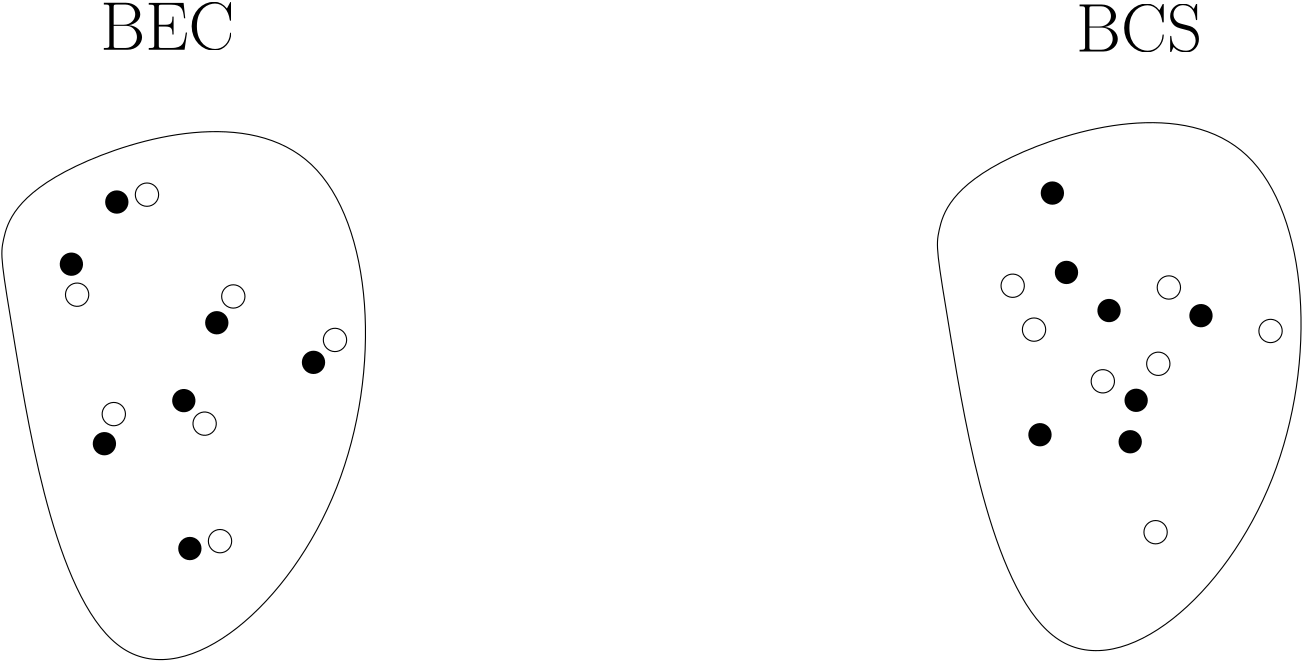 <?xml version="1.0"?>
<!DOCTYPE ipe SYSTEM "ipe.dtd">
<ipe version="70005" creator="Ipe 7.0.13">
<info created="D:20111209125952" modified="D:20111209125952"/>
<ipestyle name="basic">
<symbol name="arrow/arc(spx)">
<path stroke="sym-stroke" fill="sym-stroke" pen="sym-pen">
0 0 m
-1 0.333 l
-1 -0.333 l
h
</path>
</symbol>
<symbol name="arrow/farc(spx)">
<path stroke="sym-stroke" fill="white" pen="sym-pen">
0 0 m
-1 0.333 l
-1 -0.333 l
h
</path>
</symbol>
<symbol name="mark/circle(sx)" transformations="translations">
<path fill="sym-stroke">
0.6 0 0 0.6 0 0 e
0.4 0 0 0.4 0 0 e
</path>
</symbol>
<symbol name="mark/disk(sx)" transformations="translations">
<path fill="sym-stroke">
0.6 0 0 0.6 0 0 e
</path>
</symbol>
<symbol name="mark/fdisk(sfx)" transformations="translations">
<group>
<path fill="sym-fill">
0.5 0 0 0.5 0 0 e
</path>
<path fill="sym-stroke" fillrule="eofill">
0.6 0 0 0.6 0 0 e
0.4 0 0 0.4 0 0 e
</path>
</group>
</symbol>
<symbol name="mark/box(sx)" transformations="translations">
<path fill="sym-stroke" fillrule="eofill">
-0.6 -0.6 m
0.6 -0.6 l
0.6 0.6 l
-0.6 0.6 l
h
-0.4 -0.4 m
0.4 -0.4 l
0.4 0.4 l
-0.4 0.4 l
h
</path>
</symbol>
<symbol name="mark/square(sx)" transformations="translations">
<path fill="sym-stroke">
-0.6 -0.6 m
0.6 -0.6 l
0.6 0.6 l
-0.6 0.6 l
h
</path>
</symbol>
<symbol name="mark/fsquare(sfx)" transformations="translations">
<group>
<path fill="sym-fill">
-0.5 -0.5 m
0.5 -0.5 l
0.5 0.5 l
-0.5 0.5 l
h
</path>
<path fill="sym-stroke" fillrule="eofill">
-0.6 -0.6 m
0.6 -0.6 l
0.6 0.6 l
-0.6 0.6 l
h
-0.4 -0.4 m
0.4 -0.4 l
0.4 0.4 l
-0.4 0.4 l
h
</path>
</group>
</symbol>
<symbol name="mark/cross(sx)" transformations="translations">
<group>
<path fill="sym-stroke">
-0.43 -0.57 m
0.57 0.43 l
0.43 0.57 l
-0.57 -0.43 l
h
</path>
<path fill="sym-stroke">
-0.43 0.57 m
0.57 -0.43 l
0.43 -0.57 l
-0.57 0.43 l
h
</path>
</group>
</symbol>
<symbol name="arrow/fnormal(spx)">
<path stroke="sym-stroke" fill="white" pen="sym-pen">
0 0 m
-1 0.333 l
-1 -0.333 l
h
</path>
</symbol>
<symbol name="arrow/pointed(spx)">
<path stroke="sym-stroke" fill="sym-stroke" pen="sym-pen">
0 0 m
-1 0.333 l
-0.8 0 l
-1 -0.333 l
h
</path>
</symbol>
<symbol name="arrow/fpointed(spx)">
<path stroke="sym-stroke" fill="white" pen="sym-pen">
0 0 m
-1 0.333 l
-0.8 0 l
-1 -0.333 l
h
</path>
</symbol>
<symbol name="arrow/linear(spx)">
<path stroke="sym-stroke" pen="sym-pen">
-1 0.333 m
0 0 l
-1 -0.333 l
</path>
</symbol>
<symbol name="arrow/fdouble(spx)">
<path stroke="sym-stroke" fill="white" pen="sym-pen">
0 0 m
-1 0.333 l
-1 -0.333 l
h
-1 0 m
-2 0.333 l
-2 -0.333 l
h
</path>
</symbol>
<symbol name="arrow/double(spx)">
<path stroke="sym-stroke" fill="sym-stroke" pen="sym-pen">
0 0 m
-1 0.333 l
-1 -0.333 l
h
-1 0 m
-2 0.333 l
-2 -0.333 l
h
</path>
</symbol>
<pen name="heavier" value="0.8"/>
<pen name="fat" value="1.2"/>
<pen name="ultrafat" value="2"/>
<symbolsize name="large" value="5"/>
<symbolsize name="small" value="2"/>
<symbolsize name="tiny" value="1.1"/>
<arrowsize name="large" value="10"/>
<arrowsize name="small" value="5"/>
<arrowsize name="tiny" value="3"/>
<color name="red" value="1 0 0"/>
<color name="green" value="0 1 0"/>
<color name="blue" value="0 0 1"/>
<color name="yellow" value="1 1 0"/>
<color name="orange" value="1 0.647 0"/>
<color name="gold" value="1 0.843 0"/>
<color name="purple" value="0.627 0.125 0.941"/>
<color name="gray" value="0.745"/>
<color name="brown" value="0.647 0.165 0.165"/>
<color name="navy" value="0 0 0.502"/>
<color name="pink" value="1 0.753 0.796"/>
<color name="seagreen" value="0.18 0.545 0.341"/>
<color name="turquoise" value="0.251 0.878 0.816"/>
<color name="violet" value="0.933 0.51 0.933"/>
<color name="darkblue" value="0 0 0.545"/>
<color name="darkcyan" value="0 0.545 0.545"/>
<color name="darkgray" value="0.663"/>
<color name="darkgreen" value="0 0.392 0"/>
<color name="darkmagenta" value="0.545 0 0.545"/>
<color name="darkorange" value="1 0.549 0"/>
<color name="darkred" value="0.545 0 0"/>
<color name="lightblue" value="0.678 0.847 0.902"/>
<color name="lightcyan" value="0.878 1 1"/>
<color name="lightgray" value="0.827"/>
<color name="lightgreen" value="0.565 0.933 0.565"/>
<color name="lightyellow" value="1 1 0.878"/>
<dashstyle name="dashed" value="[4] 0"/>
<dashstyle name="dotted" value="[1 3] 0"/>
<dashstyle name="dash dotted" value="[4 2 1 2] 0"/>
<dashstyle name="dash dot dotted" value="[4 2 1 2 1 2] 0"/>
<textsize name="large" value="\large"/>
<textsize name="Large" value="\Large"/>
<textsize name="LARGE" value="\LARGE"/>
<textsize name="huge" value="\huge"/>
<textsize name="Huge" value="\Huge"/>
<textsize name="small" value="\small"/>
<textsize name="footnote" value="\footnotesize"/>
<textsize name="tiny" value="\tiny"/>
<textstyle name="center" begin="\begin{center}" end="\end{center}"/>
<textstyle name="itemize" begin="\begin{itemize}" end="\end{itemize}"/>
<textstyle name="item" begin="\begin{itemize}\item{}" end="\end{itemize}"/>
<gridsize name="4 pts" value="4"/>
<gridsize name="8 pts (~3 mm)" value="8"/>
<gridsize name="16 pts (~6 mm)" value="16"/>
<gridsize name="32 pts (~12 mm)" value="32"/>
<gridsize name="10 pts (~3.5 mm)" value="10"/>
<gridsize name="20 pts (~7 mm)" value="20"/>
<gridsize name="14 pts (~5 mm)" value="14"/>
<gridsize name="28 pts (~10 mm)" value="28"/>
<gridsize name="56 pts (~20 mm)" value="56"/>
<anglesize name="90 deg" value="90"/>
<anglesize name="60 deg" value="60"/>
<anglesize name="45 deg" value="45"/>
<anglesize name="30 deg" value="30"/>
<anglesize name="22.5 deg" value="22.5"/>
<tiling name="falling" angle="-60" step="4" width="1"/>
<tiling name="rising" angle="30" step="4" width="1"/>
</ipestyle>
<page>
<layer name="alpha"/>
<view layers="alpha" active="alpha"/>
<path layer="alpha" stroke="black">
57.5205 512.379
88.0166 328.037
198.167 421.346
187.698 580.654
65.2583 547.427
56.6102 517.841 u
</path>
<path fill="black">
4.19642 0 0 4.19642 98.9406 535.137 e
</path>
<path matrix="1 0 0 1 10.8575 2.65418" stroke="black">
4.19642 0 0 4.19642 98.9406 535.137 e
</path>
<path matrix="-0.0538798 -0.998547 0.998547 -0.0538798 -446.442 640.392" fill="black">
4.19642 0 0 4.19642 98.9406 535.137 e
</path>
<path matrix="-0.0538798 -0.998547 0.998547 -0.0538798 -444.377 629.407" stroke="black">
4.19642 0 0 4.19642 98.9406 535.137 e
</path>
<path matrix="0.717676 0.696377 -0.696377 0.717676 436.584 38.7243" fill="black">
4.19642 0 0 4.19642 98.9406 535.137 e
</path>
<path matrix="0.717676 0.696377 -0.696377 0.717676 442.528 48.1901" stroke="black">
4.19642 0 0 4.19642 98.9406 535.137 e
</path>
<path matrix="0.520018 0.854155 -0.854155 0.520018 500.115 85.3463" fill="black">
4.19642 0 0 4.19642 98.9406 535.137 e
</path>
<path matrix="0.520018 0.854155 -0.854155 0.520018 503.494 96.0005" stroke="black">
4.19642 0 0 4.19642 98.9406 535.137 e
</path>
<path matrix="0.475229 -0.879862 0.879862 0.475229 -394.806 296.384" fill="black">
4.19642 0 0 4.19642 98.9406 535.137 e
</path>
<path matrix="0.475229 -0.879862 0.879862 0.475229 -387.311 288.093" stroke="black">
4.19642 0 0 4.19642 98.9406 535.137 e
</path>
<path matrix="0.843556 0.537041 -0.537041 0.843556 373.678 -27.1351" fill="black">
4.19642 0 0 4.19642 98.9406 535.137 e
</path>
<path matrix="0.843556 0.537041 -0.537041 0.843556 381.411 -19.0652" stroke="black">
4.19642 0 0 4.19642 98.9406 535.137 e
</path>
<path matrix="1 0 0 1 26.2989 -124.74" fill="black">
4.19642 0 0 4.19642 98.9406 535.137 e
</path>
<path matrix="1 0 0 1 37.1564 -122.086" stroke="black">
4.19642 0 0 4.19642 98.9406 535.137 e
</path>
<path matrix="1 0 0 1 336.803 3.22686" stroke="black">
57.5205 512.379
88.0166 328.037
198.167 421.346
187.698 580.654
65.2583 547.427
56.6102 517.841 u
</path>
<path matrix="1 0 0 1 336.803 3.22686" fill="black">
4.19642 0 0 4.19642 98.9406 535.137 e
</path>
<path matrix="1 0 0 1 330.198 -45.9341" stroke="black">
4.19642 0 0 4.19642 98.9406 535.137 e
</path>
<path matrix="-0.0538798 -0.998547 0.998547 -0.0538798 -39.7889 621.862" fill="black">
4.19642 0 0 4.19642 98.9406 535.137 e
</path>
<path matrix="-0.0538798 -0.998547 0.998547 -0.0538798 -107.574 632.634" stroke="black">
4.19642 0 0 4.19642 98.9406 535.137 e
</path>
<path matrix="0.717676 0.696377 -0.696377 0.717676 742.47 56.8373" fill="black">
4.19642 0 0 4.19642 98.9406 535.137 e
</path>
<path matrix="0.717676 0.696377 -0.696377 0.717676 779.331 51.417" stroke="black">
4.19642 0 0 4.19642 98.9406 535.137 e
</path>
<path matrix="0.520018 0.854155 -0.854155 0.520018 836.918 88.5732" fill="black">
4.19642 0 0 4.19642 98.9406 535.137 e
</path>
<path matrix="0.520018 0.854155 -0.854155 0.520018 879.516 114.113" stroke="black">
4.19642 0 0 4.19642 98.9406 535.137 e
</path>
<path matrix="0.475229 -0.879862 0.879862 0.475229 -61.7247 328.811" fill="black">
4.19642 0 0 4.19642 98.9406 535.137 e
</path>
<path matrix="0.475229 -0.879862 0.879862 0.475229 -63.9629 303.343" stroke="black">
4.19642 0 0 4.19642 98.9406 535.137 e
</path>
<path matrix="0.843556 0.537041 -0.537041 0.843556 669.83 -40.7983" fill="black">
4.19642 0 0 4.19642 98.9406 535.137 e
</path>
<path matrix="0.843556 0.537041 -0.537041 0.843556 718.214 -15.8383" stroke="black">
4.19642 0 0 4.19642 98.9406 535.137 e
</path>
<path matrix="1 0 0 1 364.819 -86.3017" fill="black">
4.19642 0 0 4.19642 98.9406 535.137 e
</path>
<path matrix="1 0 0 1 373.959 -118.859" stroke="black">
4.19642 0 0 4.19642 98.9406 535.137 e
</path>
<text transformations="translations" pos="92.9666 589.934" stroke="black" type="label" width="48.338" height="16.934" depth="0" valign="bottom" size="Huge">BEC</text>
<text matrix="1 0 0 1 351.256 -0.572909" transformations="translations" pos="92.9666 589.934" stroke="black" type="label" width="45.429" height="16.934" depth="0" valign="bottom" size="Huge">BCS</text>
</page>
</ipe>
